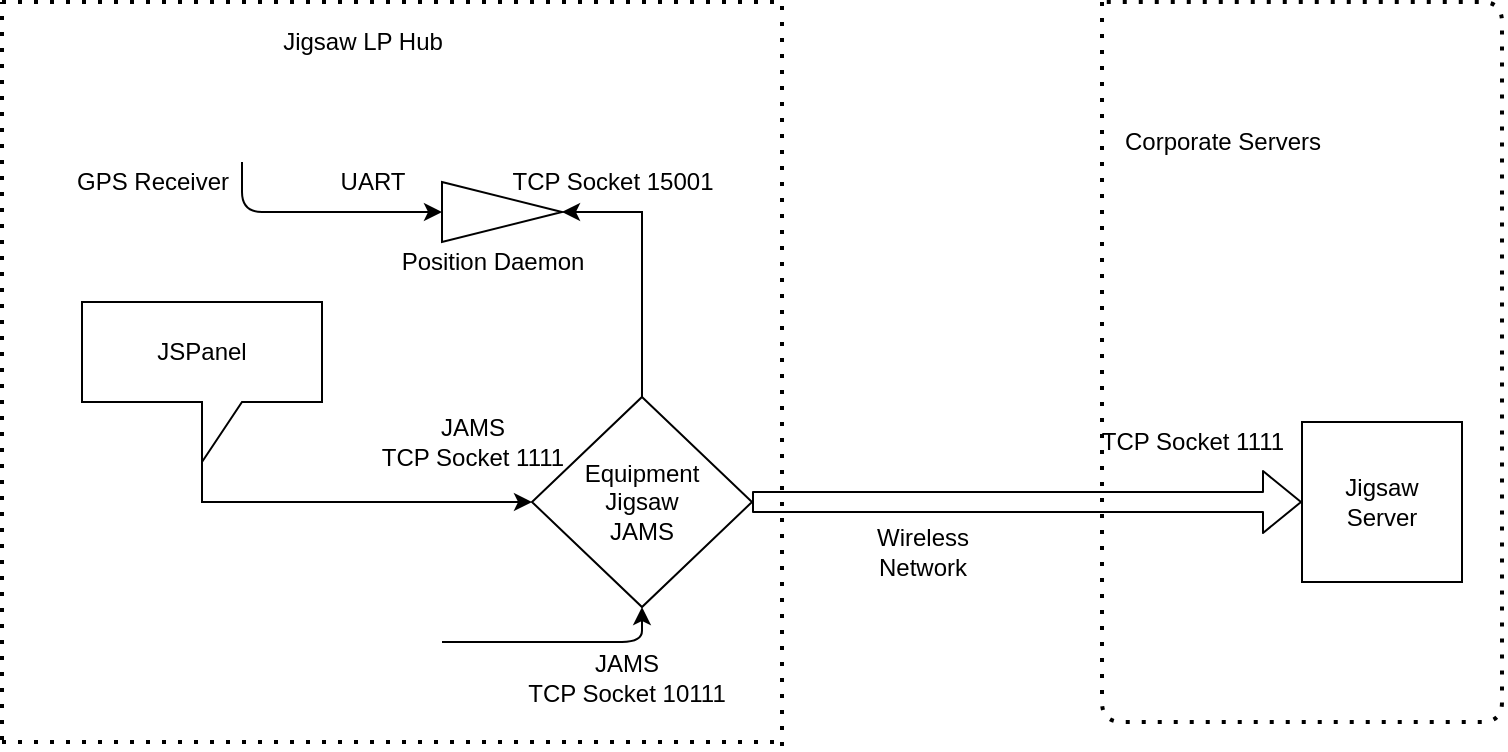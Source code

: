 <mxfile version="14.1.8" type="github">
  <diagram id="T0zl_xvVkDZ2EMvxW-Jh" name="Page-1">
    <mxGraphModel dx="1422" dy="922" grid="0" gridSize="10" guides="1" tooltips="1" connect="1" arrows="1" fold="1" page="1" pageScale="1" pageWidth="850" pageHeight="1100" math="0" shadow="0">
      <root>
        <mxCell id="0" />
        <mxCell id="1" parent="0" />
        <mxCell id="d2rVqCLcAiXCIw9JaMiL-2" value="" style="shape=image;html=1;verticalAlign=top;verticalLabelPosition=bottom;labelBackgroundColor=#ffffff;imageAspect=0;aspect=fixed;image=https://cdn4.iconfinder.com/data/icons/pictype-free-vector-icons/16/location-alt-128.png" vertex="1" parent="1">
          <mxGeometry x="145" y="70" width="50" height="50" as="geometry" />
        </mxCell>
        <mxCell id="d2rVqCLcAiXCIw9JaMiL-4" value="" style="triangle;whiteSpace=wrap;html=1;direction=west;rotation=-180;" vertex="1" parent="1">
          <mxGeometry x="270" y="130" width="60" height="30" as="geometry" />
        </mxCell>
        <mxCell id="d2rVqCLcAiXCIw9JaMiL-6" style="edgeStyle=orthogonalEdgeStyle;rounded=0;orthogonalLoop=1;jettySize=auto;html=1;entryX=1;entryY=0.5;entryDx=0;entryDy=0;exitX=0.5;exitY=0;exitDx=0;exitDy=0;" edge="1" parent="1" source="d2rVqCLcAiXCIw9JaMiL-5" target="d2rVqCLcAiXCIw9JaMiL-4">
          <mxGeometry relative="1" as="geometry" />
        </mxCell>
        <mxCell id="d2rVqCLcAiXCIw9JaMiL-5" value="&lt;div&gt;Equipment&lt;br&gt;Jigsaw &lt;br&gt;&lt;/div&gt;&lt;div&gt;JAMS&lt;/div&gt;" style="rhombus;whiteSpace=wrap;html=1;" vertex="1" parent="1">
          <mxGeometry x="315" y="237.5" width="110" height="105" as="geometry" />
        </mxCell>
        <mxCell id="d2rVqCLcAiXCIw9JaMiL-12" style="edgeStyle=orthogonalEdgeStyle;rounded=0;orthogonalLoop=1;jettySize=auto;html=1;exitX=0;exitY=0;exitDx=60;exitDy=80;exitPerimeter=0;entryX=0;entryY=0.5;entryDx=0;entryDy=0;" edge="1" parent="1" source="d2rVqCLcAiXCIw9JaMiL-11" target="d2rVqCLcAiXCIw9JaMiL-5">
          <mxGeometry relative="1" as="geometry" />
        </mxCell>
        <mxCell id="d2rVqCLcAiXCIw9JaMiL-11" value="JSPanel" style="shape=callout;whiteSpace=wrap;html=1;perimeter=calloutPerimeter;" vertex="1" parent="1">
          <mxGeometry x="90" y="190" width="120" height="80" as="geometry" />
        </mxCell>
        <mxCell id="d2rVqCLcAiXCIw9JaMiL-13" value="" style="shape=flexArrow;endArrow=classic;html=1;exitX=1;exitY=0.5;exitDx=0;exitDy=0;entryX=0;entryY=0.5;entryDx=0;entryDy=0;" edge="1" parent="1" source="d2rVqCLcAiXCIw9JaMiL-5" target="d2rVqCLcAiXCIw9JaMiL-14">
          <mxGeometry width="50" height="50" relative="1" as="geometry">
            <mxPoint x="470" y="320" as="sourcePoint" />
            <mxPoint x="530" y="290" as="targetPoint" />
          </mxGeometry>
        </mxCell>
        <mxCell id="d2rVqCLcAiXCIw9JaMiL-14" value="Jigsaw&lt;br&gt;&lt;div&gt;Server&lt;/div&gt;" style="whiteSpace=wrap;html=1;aspect=fixed;" vertex="1" parent="1">
          <mxGeometry x="700" y="250" width="80" height="80" as="geometry" />
        </mxCell>
        <mxCell id="d2rVqCLcAiXCIw9JaMiL-16" value="" style="endArrow=classic;html=1;exitX=0.5;exitY=1;exitDx=0;exitDy=0;entryX=0;entryY=0.5;entryDx=0;entryDy=0;" edge="1" parent="1" source="d2rVqCLcAiXCIw9JaMiL-2" target="d2rVqCLcAiXCIw9JaMiL-4">
          <mxGeometry width="50" height="50" relative="1" as="geometry">
            <mxPoint x="400" y="500" as="sourcePoint" />
            <mxPoint x="220" y="160" as="targetPoint" />
            <Array as="points">
              <mxPoint x="170" y="145" />
            </Array>
          </mxGeometry>
        </mxCell>
        <mxCell id="d2rVqCLcAiXCIw9JaMiL-17" value="" style="endArrow=classic;html=1;entryX=0.5;entryY=1;entryDx=0;entryDy=0;" edge="1" parent="1" target="d2rVqCLcAiXCIw9JaMiL-5">
          <mxGeometry width="50" height="50" relative="1" as="geometry">
            <mxPoint x="270" y="360" as="sourcePoint" />
            <mxPoint x="450" y="450" as="targetPoint" />
            <Array as="points">
              <mxPoint x="270" y="360" />
              <mxPoint x="370" y="360" />
            </Array>
          </mxGeometry>
        </mxCell>
        <mxCell id="d2rVqCLcAiXCIw9JaMiL-18" value="UART" style="text;html=1;align=center;verticalAlign=middle;resizable=0;points=[];autosize=1;" vertex="1" parent="1">
          <mxGeometry x="210" y="120" width="50" height="20" as="geometry" />
        </mxCell>
        <mxCell id="d2rVqCLcAiXCIw9JaMiL-19" value="TCP Socket 15001" style="text;html=1;align=center;verticalAlign=middle;resizable=0;points=[];autosize=1;" vertex="1" parent="1">
          <mxGeometry x="295" y="120" width="120" height="20" as="geometry" />
        </mxCell>
        <mxCell id="d2rVqCLcAiXCIw9JaMiL-20" value="&lt;div&gt;JAMS &lt;br&gt;&lt;/div&gt;&lt;div&gt;TCP Socket 10111&lt;/div&gt;" style="text;html=1;align=center;verticalAlign=middle;resizable=0;points=[];autosize=1;" vertex="1" parent="1">
          <mxGeometry x="302" y="363" width="120" height="30" as="geometry" />
        </mxCell>
        <mxCell id="d2rVqCLcAiXCIw9JaMiL-21" value="&lt;div&gt;JAMS &lt;br&gt;&lt;/div&gt;&lt;div&gt;TCP Socket 1111&lt;/div&gt;" style="text;html=1;align=center;verticalAlign=middle;resizable=0;points=[];autosize=1;" vertex="1" parent="1">
          <mxGeometry x="230" y="245" width="110" height="30" as="geometry" />
        </mxCell>
        <mxCell id="d2rVqCLcAiXCIw9JaMiL-22" value="TCP Socket 1111" style="text;html=1;align=center;verticalAlign=middle;resizable=0;points=[];autosize=1;" vertex="1" parent="1">
          <mxGeometry x="590" y="250" width="110" height="20" as="geometry" />
        </mxCell>
        <mxCell id="d2rVqCLcAiXCIw9JaMiL-23" value="Position Daemon" style="text;html=1;align=center;verticalAlign=middle;resizable=0;points=[];autosize=1;" vertex="1" parent="1">
          <mxGeometry x="240" y="160" width="110" height="20" as="geometry" />
        </mxCell>
        <mxCell id="d2rVqCLcAiXCIw9JaMiL-24" value="GPS Receiver" style="text;html=1;align=center;verticalAlign=middle;resizable=0;points=[];autosize=1;" vertex="1" parent="1">
          <mxGeometry x="80" y="120" width="90" height="20" as="geometry" />
        </mxCell>
        <mxCell id="d2rVqCLcAiXCIw9JaMiL-25" value="&lt;div&gt;Wireless&lt;br&gt;&lt;/div&gt;&lt;div&gt;Network&lt;/div&gt;" style="text;html=1;align=center;verticalAlign=middle;resizable=0;points=[];autosize=1;" vertex="1" parent="1">
          <mxGeometry x="480" y="300" width="60" height="30" as="geometry" />
        </mxCell>
        <mxCell id="d2rVqCLcAiXCIw9JaMiL-26" value="" style="endArrow=none;dashed=1;html=1;dashPattern=1 3;strokeWidth=2;" edge="1" parent="1">
          <mxGeometry width="50" height="50" relative="1" as="geometry">
            <mxPoint x="50" y="410" as="sourcePoint" />
            <mxPoint x="440" y="410" as="targetPoint" />
          </mxGeometry>
        </mxCell>
        <mxCell id="d2rVqCLcAiXCIw9JaMiL-27" value="" style="endArrow=none;dashed=1;html=1;dashPattern=1 3;strokeWidth=2;" edge="1" parent="1">
          <mxGeometry width="50" height="50" relative="1" as="geometry">
            <mxPoint x="50" y="409" as="sourcePoint" />
            <mxPoint x="50" y="40" as="targetPoint" />
          </mxGeometry>
        </mxCell>
        <mxCell id="d2rVqCLcAiXCIw9JaMiL-28" value="" style="endArrow=none;dashed=1;html=1;dashPattern=1 3;strokeWidth=2;" edge="1" parent="1">
          <mxGeometry width="50" height="50" relative="1" as="geometry">
            <mxPoint x="440" y="412" as="sourcePoint" />
            <mxPoint x="440" y="40" as="targetPoint" />
          </mxGeometry>
        </mxCell>
        <mxCell id="d2rVqCLcAiXCIw9JaMiL-29" value="" style="endArrow=none;dashed=1;html=1;dashPattern=1 3;strokeWidth=2;" edge="1" parent="1">
          <mxGeometry width="50" height="50" relative="1" as="geometry">
            <mxPoint x="50" y="40" as="sourcePoint" />
            <mxPoint x="440" y="40" as="targetPoint" />
          </mxGeometry>
        </mxCell>
        <mxCell id="d2rVqCLcAiXCIw9JaMiL-30" value="Jigsaw LP Hub" style="text;html=1;align=center;verticalAlign=middle;resizable=0;points=[];autosize=1;" vertex="1" parent="1">
          <mxGeometry x="180" y="50" width="100" height="20" as="geometry" />
        </mxCell>
        <mxCell id="d2rVqCLcAiXCIw9JaMiL-32" value="" style="endArrow=none;dashed=1;html=1;dashPattern=1 3;strokeWidth=2;" edge="1" parent="1">
          <mxGeometry width="50" height="50" relative="1" as="geometry">
            <mxPoint x="600" y="40" as="sourcePoint" />
            <mxPoint x="600" y="40" as="targetPoint" />
            <Array as="points">
              <mxPoint x="600" y="400" />
              <mxPoint x="800" y="400" />
              <mxPoint x="800" y="40" />
            </Array>
          </mxGeometry>
        </mxCell>
        <mxCell id="d2rVqCLcAiXCIw9JaMiL-33" value="Corporate Servers" style="text;html=1;align=center;verticalAlign=middle;resizable=0;points=[];autosize=1;" vertex="1" parent="1">
          <mxGeometry x="605" y="100" width="110" height="20" as="geometry" />
        </mxCell>
      </root>
    </mxGraphModel>
  </diagram>
</mxfile>
